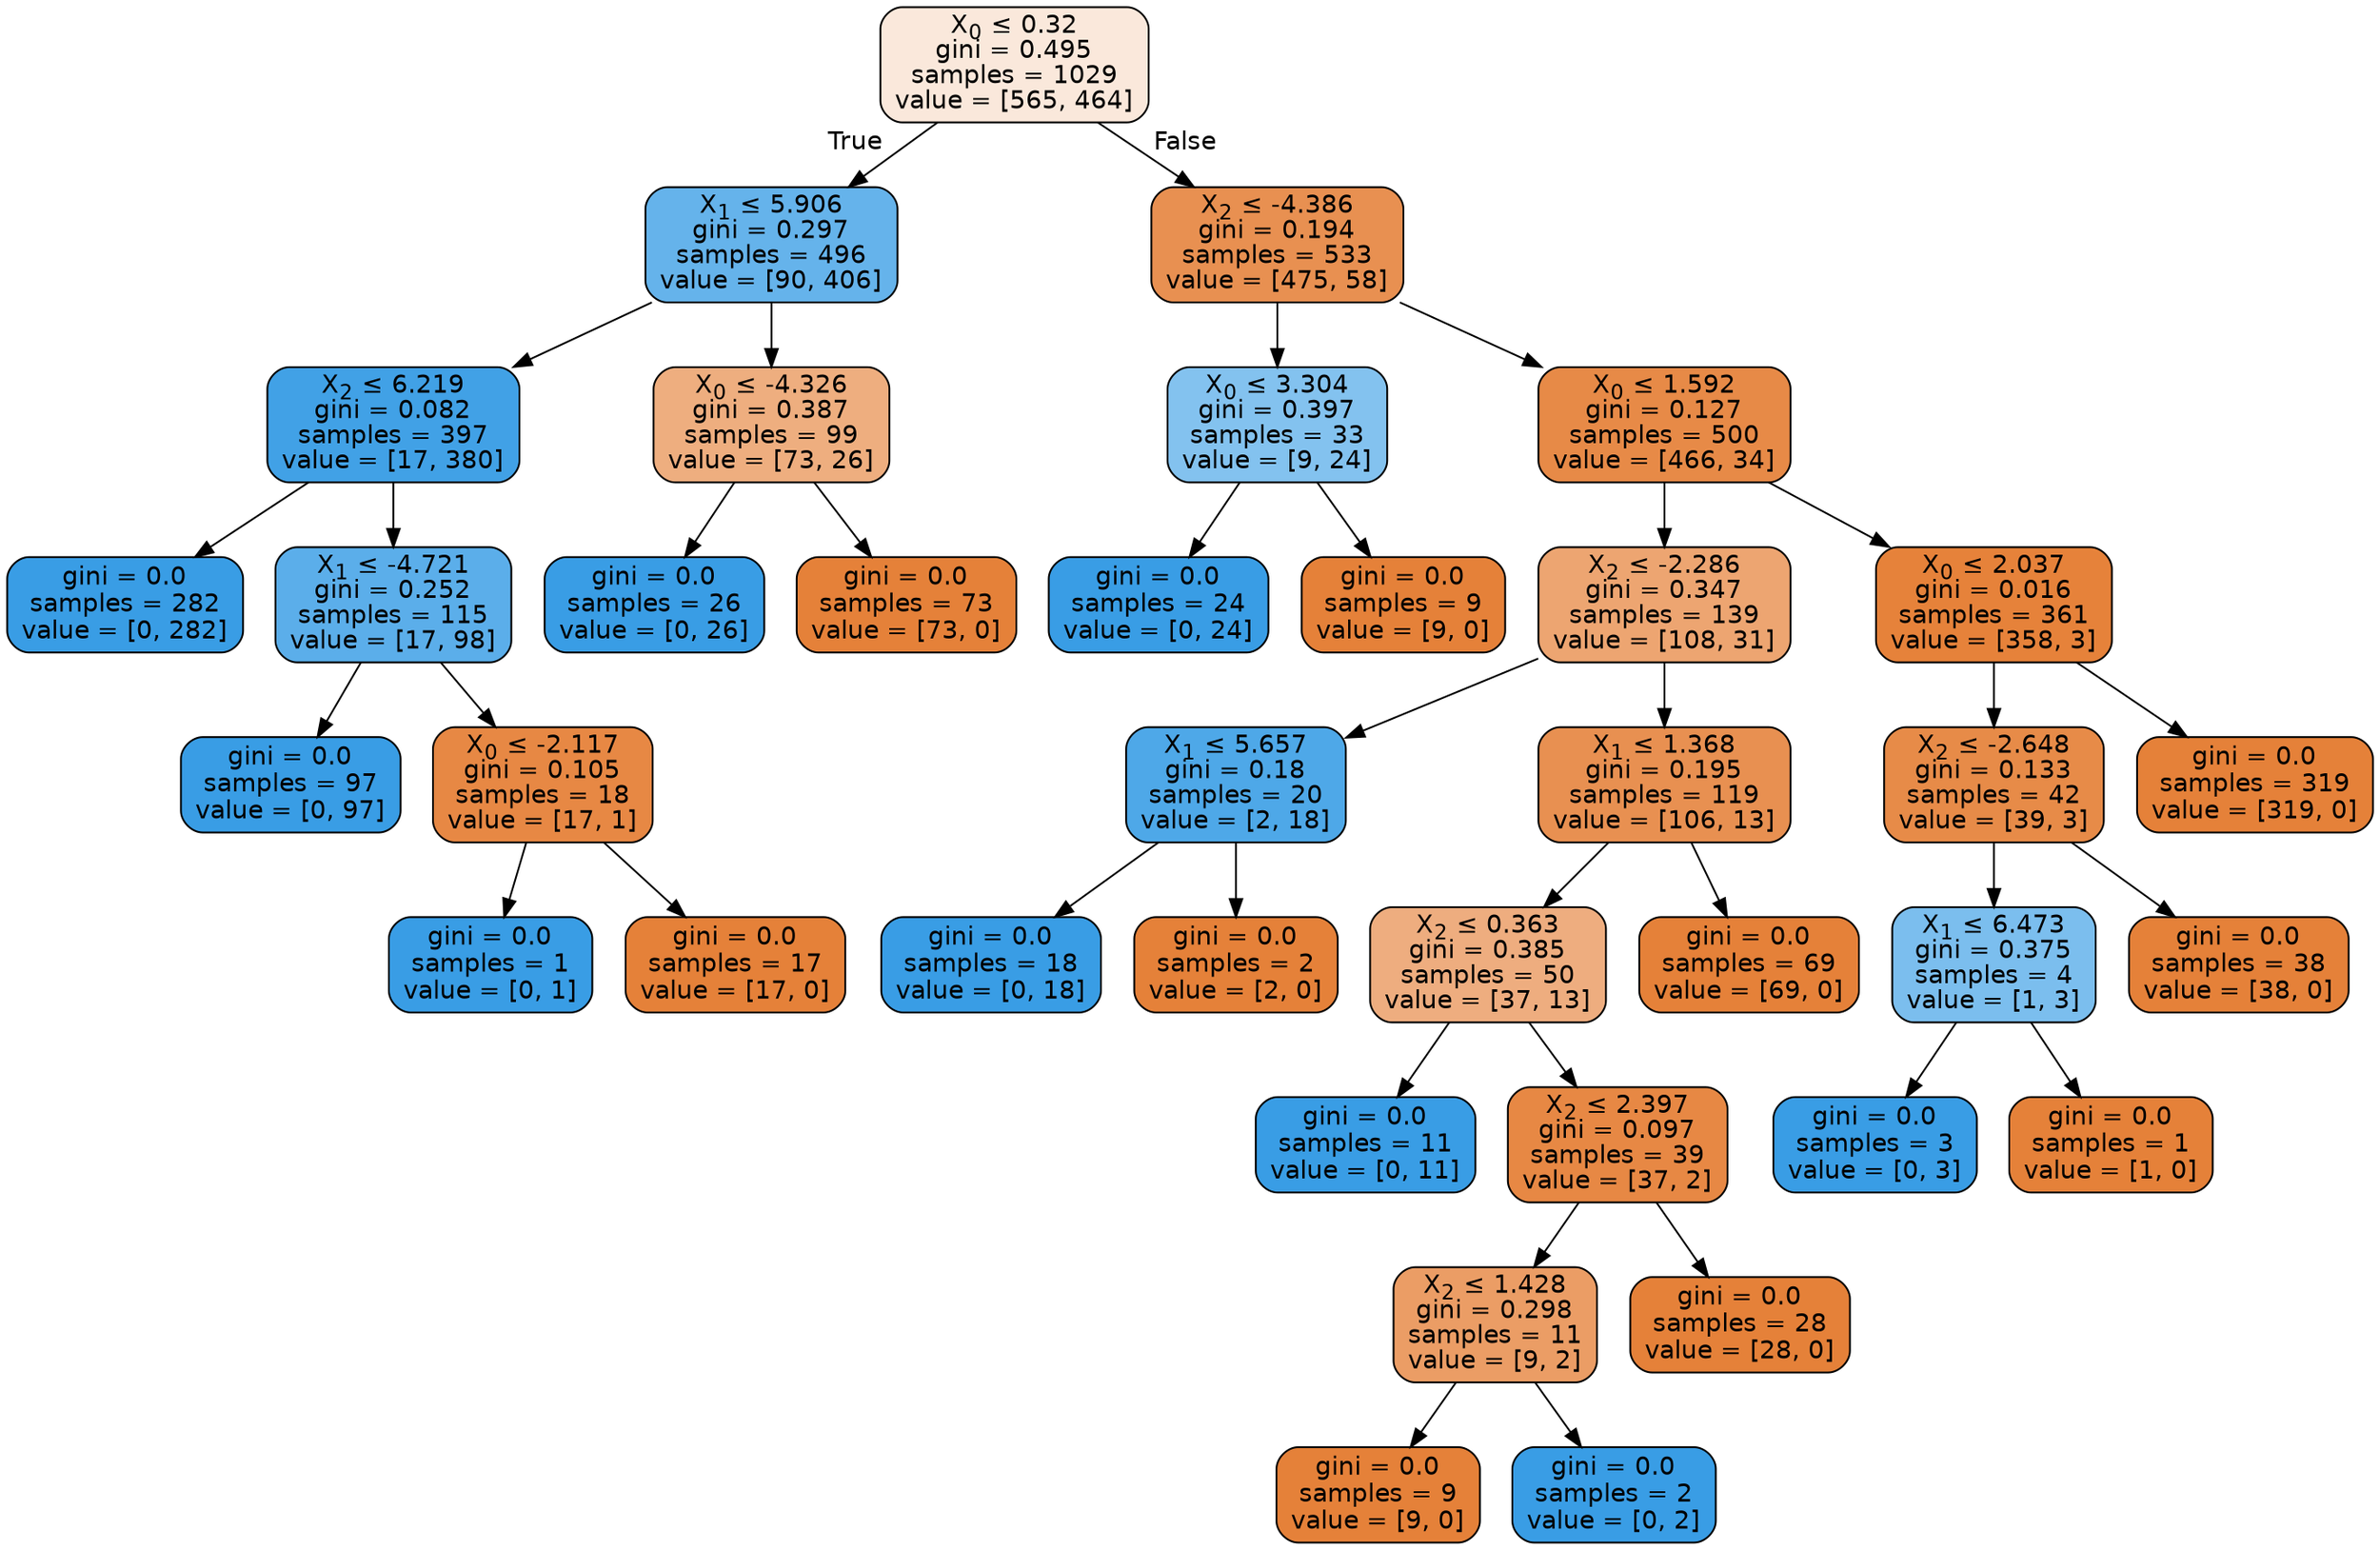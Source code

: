 digraph Tree {
node [shape=box, style="filled, rounded", color="black", fontname=helvetica] ;
edge [fontname=helvetica] ;
0 [label=<X<SUB>0</SUB> &le; 0.32<br/>gini = 0.495<br/>samples = 1029<br/>value = [565, 464]>, fillcolor="#e581392e"] ;
1 [label=<X<SUB>1</SUB> &le; 5.906<br/>gini = 0.297<br/>samples = 496<br/>value = [90, 406]>, fillcolor="#399de5c6"] ;
0 -> 1 [labeldistance=2.5, labelangle=45, headlabel="True"] ;
2 [label=<X<SUB>2</SUB> &le; 6.219<br/>gini = 0.082<br/>samples = 397<br/>value = [17, 380]>, fillcolor="#399de5f4"] ;
1 -> 2 ;
3 [label=<gini = 0.0<br/>samples = 282<br/>value = [0, 282]>, fillcolor="#399de5ff"] ;
2 -> 3 ;
4 [label=<X<SUB>1</SUB> &le; -4.721<br/>gini = 0.252<br/>samples = 115<br/>value = [17, 98]>, fillcolor="#399de5d3"] ;
2 -> 4 ;
5 [label=<gini = 0.0<br/>samples = 97<br/>value = [0, 97]>, fillcolor="#399de5ff"] ;
4 -> 5 ;
6 [label=<X<SUB>0</SUB> &le; -2.117<br/>gini = 0.105<br/>samples = 18<br/>value = [17, 1]>, fillcolor="#e58139f0"] ;
4 -> 6 ;
7 [label=<gini = 0.0<br/>samples = 1<br/>value = [0, 1]>, fillcolor="#399de5ff"] ;
6 -> 7 ;
8 [label=<gini = 0.0<br/>samples = 17<br/>value = [17, 0]>, fillcolor="#e58139ff"] ;
6 -> 8 ;
9 [label=<X<SUB>0</SUB> &le; -4.326<br/>gini = 0.387<br/>samples = 99<br/>value = [73, 26]>, fillcolor="#e58139a4"] ;
1 -> 9 ;
10 [label=<gini = 0.0<br/>samples = 26<br/>value = [0, 26]>, fillcolor="#399de5ff"] ;
9 -> 10 ;
11 [label=<gini = 0.0<br/>samples = 73<br/>value = [73, 0]>, fillcolor="#e58139ff"] ;
9 -> 11 ;
12 [label=<X<SUB>2</SUB> &le; -4.386<br/>gini = 0.194<br/>samples = 533<br/>value = [475, 58]>, fillcolor="#e58139e0"] ;
0 -> 12 [labeldistance=2.5, labelangle=-45, headlabel="False"] ;
13 [label=<X<SUB>0</SUB> &le; 3.304<br/>gini = 0.397<br/>samples = 33<br/>value = [9, 24]>, fillcolor="#399de59f"] ;
12 -> 13 ;
14 [label=<gini = 0.0<br/>samples = 24<br/>value = [0, 24]>, fillcolor="#399de5ff"] ;
13 -> 14 ;
15 [label=<gini = 0.0<br/>samples = 9<br/>value = [9, 0]>, fillcolor="#e58139ff"] ;
13 -> 15 ;
16 [label=<X<SUB>0</SUB> &le; 1.592<br/>gini = 0.127<br/>samples = 500<br/>value = [466, 34]>, fillcolor="#e58139ec"] ;
12 -> 16 ;
17 [label=<X<SUB>2</SUB> &le; -2.286<br/>gini = 0.347<br/>samples = 139<br/>value = [108, 31]>, fillcolor="#e58139b6"] ;
16 -> 17 ;
18 [label=<X<SUB>1</SUB> &le; 5.657<br/>gini = 0.18<br/>samples = 20<br/>value = [2, 18]>, fillcolor="#399de5e3"] ;
17 -> 18 ;
19 [label=<gini = 0.0<br/>samples = 18<br/>value = [0, 18]>, fillcolor="#399de5ff"] ;
18 -> 19 ;
20 [label=<gini = 0.0<br/>samples = 2<br/>value = [2, 0]>, fillcolor="#e58139ff"] ;
18 -> 20 ;
21 [label=<X<SUB>1</SUB> &le; 1.368<br/>gini = 0.195<br/>samples = 119<br/>value = [106, 13]>, fillcolor="#e58139e0"] ;
17 -> 21 ;
22 [label=<X<SUB>2</SUB> &le; 0.363<br/>gini = 0.385<br/>samples = 50<br/>value = [37, 13]>, fillcolor="#e58139a5"] ;
21 -> 22 ;
23 [label=<gini = 0.0<br/>samples = 11<br/>value = [0, 11]>, fillcolor="#399de5ff"] ;
22 -> 23 ;
24 [label=<X<SUB>2</SUB> &le; 2.397<br/>gini = 0.097<br/>samples = 39<br/>value = [37, 2]>, fillcolor="#e58139f1"] ;
22 -> 24 ;
25 [label=<X<SUB>2</SUB> &le; 1.428<br/>gini = 0.298<br/>samples = 11<br/>value = [9, 2]>, fillcolor="#e58139c6"] ;
24 -> 25 ;
26 [label=<gini = 0.0<br/>samples = 9<br/>value = [9, 0]>, fillcolor="#e58139ff"] ;
25 -> 26 ;
27 [label=<gini = 0.0<br/>samples = 2<br/>value = [0, 2]>, fillcolor="#399de5ff"] ;
25 -> 27 ;
28 [label=<gini = 0.0<br/>samples = 28<br/>value = [28, 0]>, fillcolor="#e58139ff"] ;
24 -> 28 ;
29 [label=<gini = 0.0<br/>samples = 69<br/>value = [69, 0]>, fillcolor="#e58139ff"] ;
21 -> 29 ;
30 [label=<X<SUB>0</SUB> &le; 2.037<br/>gini = 0.016<br/>samples = 361<br/>value = [358, 3]>, fillcolor="#e58139fd"] ;
16 -> 30 ;
31 [label=<X<SUB>2</SUB> &le; -2.648<br/>gini = 0.133<br/>samples = 42<br/>value = [39, 3]>, fillcolor="#e58139eb"] ;
30 -> 31 ;
32 [label=<X<SUB>1</SUB> &le; 6.473<br/>gini = 0.375<br/>samples = 4<br/>value = [1, 3]>, fillcolor="#399de5aa"] ;
31 -> 32 ;
33 [label=<gini = 0.0<br/>samples = 3<br/>value = [0, 3]>, fillcolor="#399de5ff"] ;
32 -> 33 ;
34 [label=<gini = 0.0<br/>samples = 1<br/>value = [1, 0]>, fillcolor="#e58139ff"] ;
32 -> 34 ;
35 [label=<gini = 0.0<br/>samples = 38<br/>value = [38, 0]>, fillcolor="#e58139ff"] ;
31 -> 35 ;
36 [label=<gini = 0.0<br/>samples = 319<br/>value = [319, 0]>, fillcolor="#e58139ff"] ;
30 -> 36 ;
}